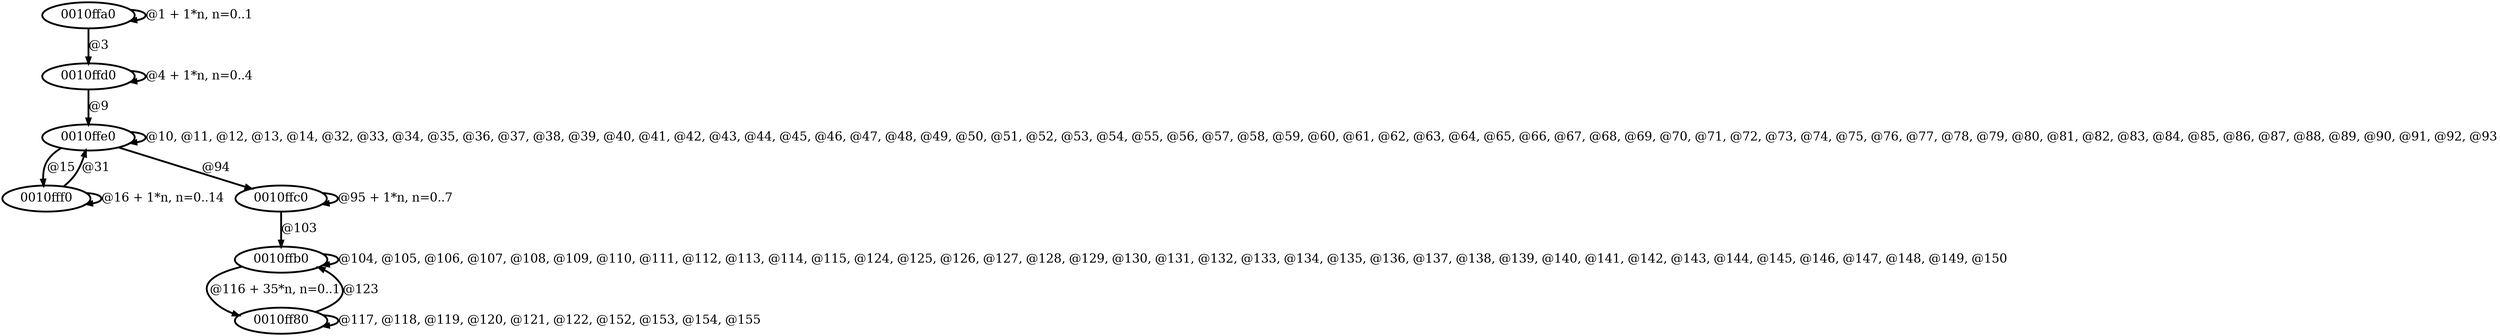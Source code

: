 digraph G {
        node [style=rounded, penwidth=3, fontsize=20, shape=oval];
        "0010ffa0" -> "0010ffa0" [label="@1 + 1*n, n=0..1", color=black,arrowsize=1,style=bold,penwidth=3,fontsize=20];
"0010ffa0" -> "0010ffd0" [label="@3", color=black,arrowsize=1,style=bold,penwidth=3,fontsize=20];
"0010ffd0" -> "0010ffd0" [label="@4 + 1*n, n=0..4", color=black,arrowsize=1,style=bold,penwidth=3,fontsize=20];
"0010ffd0" -> "0010ffe0" [label="@9", color=black,arrowsize=1,style=bold,penwidth=3,fontsize=20];
"0010ffe0" -> "0010ffe0" [label="@10, @11, @12, @13, @14, @32, @33, @34, @35, @36, @37, @38, @39, @40, @41, @42, @43, @44, @45, @46, @47, @48, @49, @50, @51, @52, @53, @54, @55, @56, @57, @58, @59, @60, @61, @62, @63, @64, @65, @66, @67, @68, @69, @70, @71, @72, @73, @74, @75, @76, @77, @78, @79, @80, @81, @82, @83, @84, @85, @86, @87, @88, @89, @90, @91, @92, @93", color=black,arrowsize=1,style=bold,penwidth=3,fontsize=20];
"0010ffe0" -> "0010fff0" [label="@15", color=black,arrowsize=1,style=bold,penwidth=3,fontsize=20];
"0010fff0" -> "0010fff0" [label="@16 + 1*n, n=0..14", color=black,arrowsize=1,style=bold,penwidth=3,fontsize=20];
"0010fff0" -> "0010ffe0" [label="@31", color=black,arrowsize=1,style=bold,penwidth=3,fontsize=20];
"0010ffe0" -> "0010ffc0" [label="@94", color=black,arrowsize=1,style=bold,penwidth=3,fontsize=20];
"0010ffc0" -> "0010ffc0" [label="@95 + 1*n, n=0..7", color=black,arrowsize=1,style=bold,penwidth=3,fontsize=20];
"0010ffc0" -> "0010ffb0" [label="@103", color=black,arrowsize=1,style=bold,penwidth=3,fontsize=20];
"0010ffb0" -> "0010ffb0" [label="@104, @105, @106, @107, @108, @109, @110, @111, @112, @113, @114, @115, @124, @125, @126, @127, @128, @129, @130, @131, @132, @133, @134, @135, @136, @137, @138, @139, @140, @141, @142, @143, @144, @145, @146, @147, @148, @149, @150", color=black,arrowsize=1,style=bold,penwidth=3,fontsize=20];
"0010ffb0" -> "0010ff80" [label="@116 + 35*n, n=0..1", color=black,arrowsize=1,style=bold,penwidth=3,fontsize=20];
"0010ff80" -> "0010ff80" [label="@117, @118, @119, @120, @121, @122, @152, @153, @154, @155", color=black,arrowsize=1,style=bold,penwidth=3,fontsize=20];
"0010ff80" -> "0010ffb0" [label="@123", color=black,arrowsize=1,style=bold,penwidth=3,fontsize=20];
}
